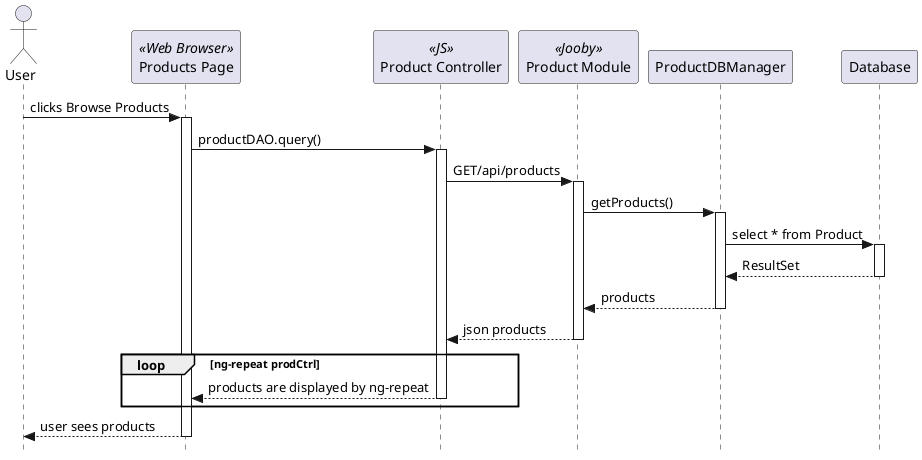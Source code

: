 @startuml
skinparam {
		Style strictuml
	}
	 

actor "User" as user

participant "Products Page" as browser <<Web Browser>>

user->browser++: clicks Browse Products

participant "Product Controller" as prodCtrl <<JS>>

browser->prodCtrl++:  productDAO.query()

participant "Product Module" as productModule <<Jooby>>


prodCtrl->productModule++: GET/api/products

participant "ProductDBManager" as dao 

productModule->dao++: getProducts()

participant "Database" as db

dao->db++: select * from Product

return ResultSet

return products
return json products
loop ng-repeat prodCtrl

return products are displayed by ng-repeat
end
return user sees products

@enduml
